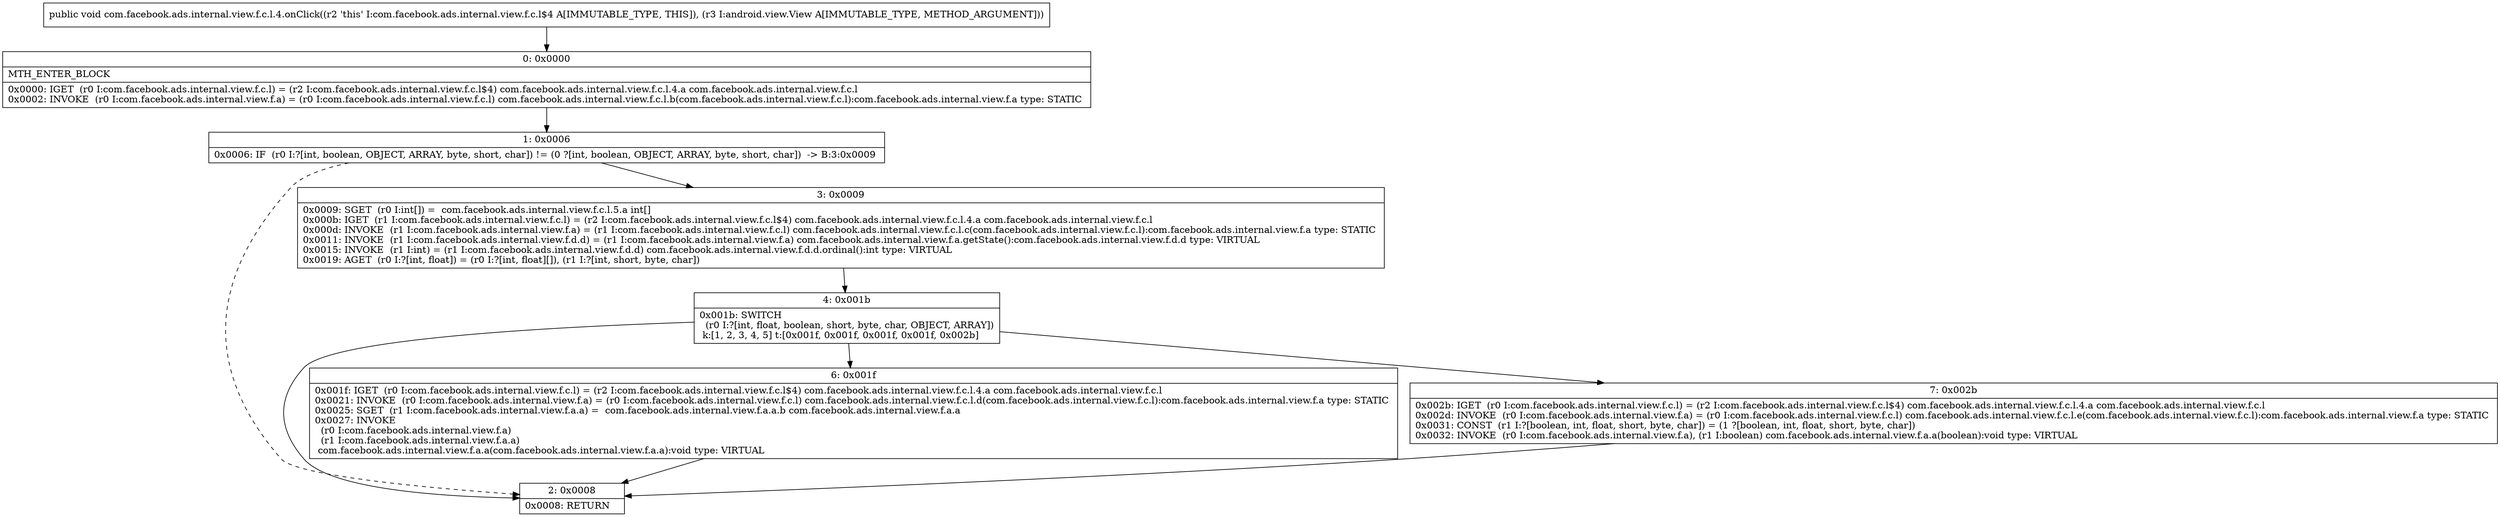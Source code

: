 digraph "CFG forcom.facebook.ads.internal.view.f.c.l.4.onClick(Landroid\/view\/View;)V" {
Node_0 [shape=record,label="{0\:\ 0x0000|MTH_ENTER_BLOCK\l|0x0000: IGET  (r0 I:com.facebook.ads.internal.view.f.c.l) = (r2 I:com.facebook.ads.internal.view.f.c.l$4) com.facebook.ads.internal.view.f.c.l.4.a com.facebook.ads.internal.view.f.c.l \l0x0002: INVOKE  (r0 I:com.facebook.ads.internal.view.f.a) = (r0 I:com.facebook.ads.internal.view.f.c.l) com.facebook.ads.internal.view.f.c.l.b(com.facebook.ads.internal.view.f.c.l):com.facebook.ads.internal.view.f.a type: STATIC \l}"];
Node_1 [shape=record,label="{1\:\ 0x0006|0x0006: IF  (r0 I:?[int, boolean, OBJECT, ARRAY, byte, short, char]) != (0 ?[int, boolean, OBJECT, ARRAY, byte, short, char])  \-\> B:3:0x0009 \l}"];
Node_2 [shape=record,label="{2\:\ 0x0008|0x0008: RETURN   \l}"];
Node_3 [shape=record,label="{3\:\ 0x0009|0x0009: SGET  (r0 I:int[]) =  com.facebook.ads.internal.view.f.c.l.5.a int[] \l0x000b: IGET  (r1 I:com.facebook.ads.internal.view.f.c.l) = (r2 I:com.facebook.ads.internal.view.f.c.l$4) com.facebook.ads.internal.view.f.c.l.4.a com.facebook.ads.internal.view.f.c.l \l0x000d: INVOKE  (r1 I:com.facebook.ads.internal.view.f.a) = (r1 I:com.facebook.ads.internal.view.f.c.l) com.facebook.ads.internal.view.f.c.l.c(com.facebook.ads.internal.view.f.c.l):com.facebook.ads.internal.view.f.a type: STATIC \l0x0011: INVOKE  (r1 I:com.facebook.ads.internal.view.f.d.d) = (r1 I:com.facebook.ads.internal.view.f.a) com.facebook.ads.internal.view.f.a.getState():com.facebook.ads.internal.view.f.d.d type: VIRTUAL \l0x0015: INVOKE  (r1 I:int) = (r1 I:com.facebook.ads.internal.view.f.d.d) com.facebook.ads.internal.view.f.d.d.ordinal():int type: VIRTUAL \l0x0019: AGET  (r0 I:?[int, float]) = (r0 I:?[int, float][]), (r1 I:?[int, short, byte, char]) \l}"];
Node_4 [shape=record,label="{4\:\ 0x001b|0x001b: SWITCH  \l  (r0 I:?[int, float, boolean, short, byte, char, OBJECT, ARRAY])\l k:[1, 2, 3, 4, 5] t:[0x001f, 0x001f, 0x001f, 0x001f, 0x002b] \l}"];
Node_6 [shape=record,label="{6\:\ 0x001f|0x001f: IGET  (r0 I:com.facebook.ads.internal.view.f.c.l) = (r2 I:com.facebook.ads.internal.view.f.c.l$4) com.facebook.ads.internal.view.f.c.l.4.a com.facebook.ads.internal.view.f.c.l \l0x0021: INVOKE  (r0 I:com.facebook.ads.internal.view.f.a) = (r0 I:com.facebook.ads.internal.view.f.c.l) com.facebook.ads.internal.view.f.c.l.d(com.facebook.ads.internal.view.f.c.l):com.facebook.ads.internal.view.f.a type: STATIC \l0x0025: SGET  (r1 I:com.facebook.ads.internal.view.f.a.a) =  com.facebook.ads.internal.view.f.a.a.b com.facebook.ads.internal.view.f.a.a \l0x0027: INVOKE  \l  (r0 I:com.facebook.ads.internal.view.f.a)\l  (r1 I:com.facebook.ads.internal.view.f.a.a)\l com.facebook.ads.internal.view.f.a.a(com.facebook.ads.internal.view.f.a.a):void type: VIRTUAL \l}"];
Node_7 [shape=record,label="{7\:\ 0x002b|0x002b: IGET  (r0 I:com.facebook.ads.internal.view.f.c.l) = (r2 I:com.facebook.ads.internal.view.f.c.l$4) com.facebook.ads.internal.view.f.c.l.4.a com.facebook.ads.internal.view.f.c.l \l0x002d: INVOKE  (r0 I:com.facebook.ads.internal.view.f.a) = (r0 I:com.facebook.ads.internal.view.f.c.l) com.facebook.ads.internal.view.f.c.l.e(com.facebook.ads.internal.view.f.c.l):com.facebook.ads.internal.view.f.a type: STATIC \l0x0031: CONST  (r1 I:?[boolean, int, float, short, byte, char]) = (1 ?[boolean, int, float, short, byte, char]) \l0x0032: INVOKE  (r0 I:com.facebook.ads.internal.view.f.a), (r1 I:boolean) com.facebook.ads.internal.view.f.a.a(boolean):void type: VIRTUAL \l}"];
MethodNode[shape=record,label="{public void com.facebook.ads.internal.view.f.c.l.4.onClick((r2 'this' I:com.facebook.ads.internal.view.f.c.l$4 A[IMMUTABLE_TYPE, THIS]), (r3 I:android.view.View A[IMMUTABLE_TYPE, METHOD_ARGUMENT])) }"];
MethodNode -> Node_0;
Node_0 -> Node_1;
Node_1 -> Node_2[style=dashed];
Node_1 -> Node_3;
Node_3 -> Node_4;
Node_4 -> Node_6;
Node_4 -> Node_7;
Node_4 -> Node_2;
Node_6 -> Node_2;
Node_7 -> Node_2;
}

